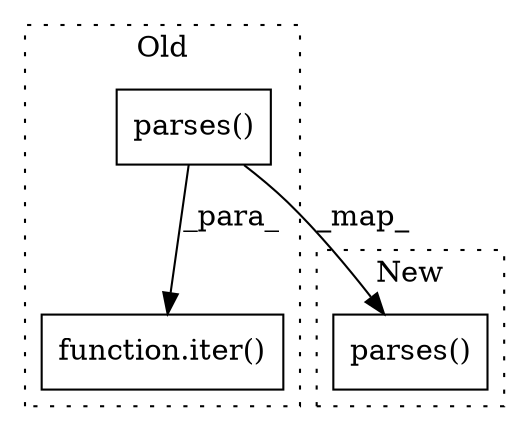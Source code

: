 digraph G {
subgraph cluster0 {
1 [label="parses()" a="75" s="11717" l="13" shape="box"];
3 [label="function.iter()" a="75" s="11712,11730" l="5,1" shape="box"];
label = "Old";
style="dotted";
}
subgraph cluster1 {
2 [label="parses()" a="75" s="11712" l="13" shape="box"];
label = "New";
style="dotted";
}
1 -> 3 [label="_para_"];
1 -> 2 [label="_map_"];
}